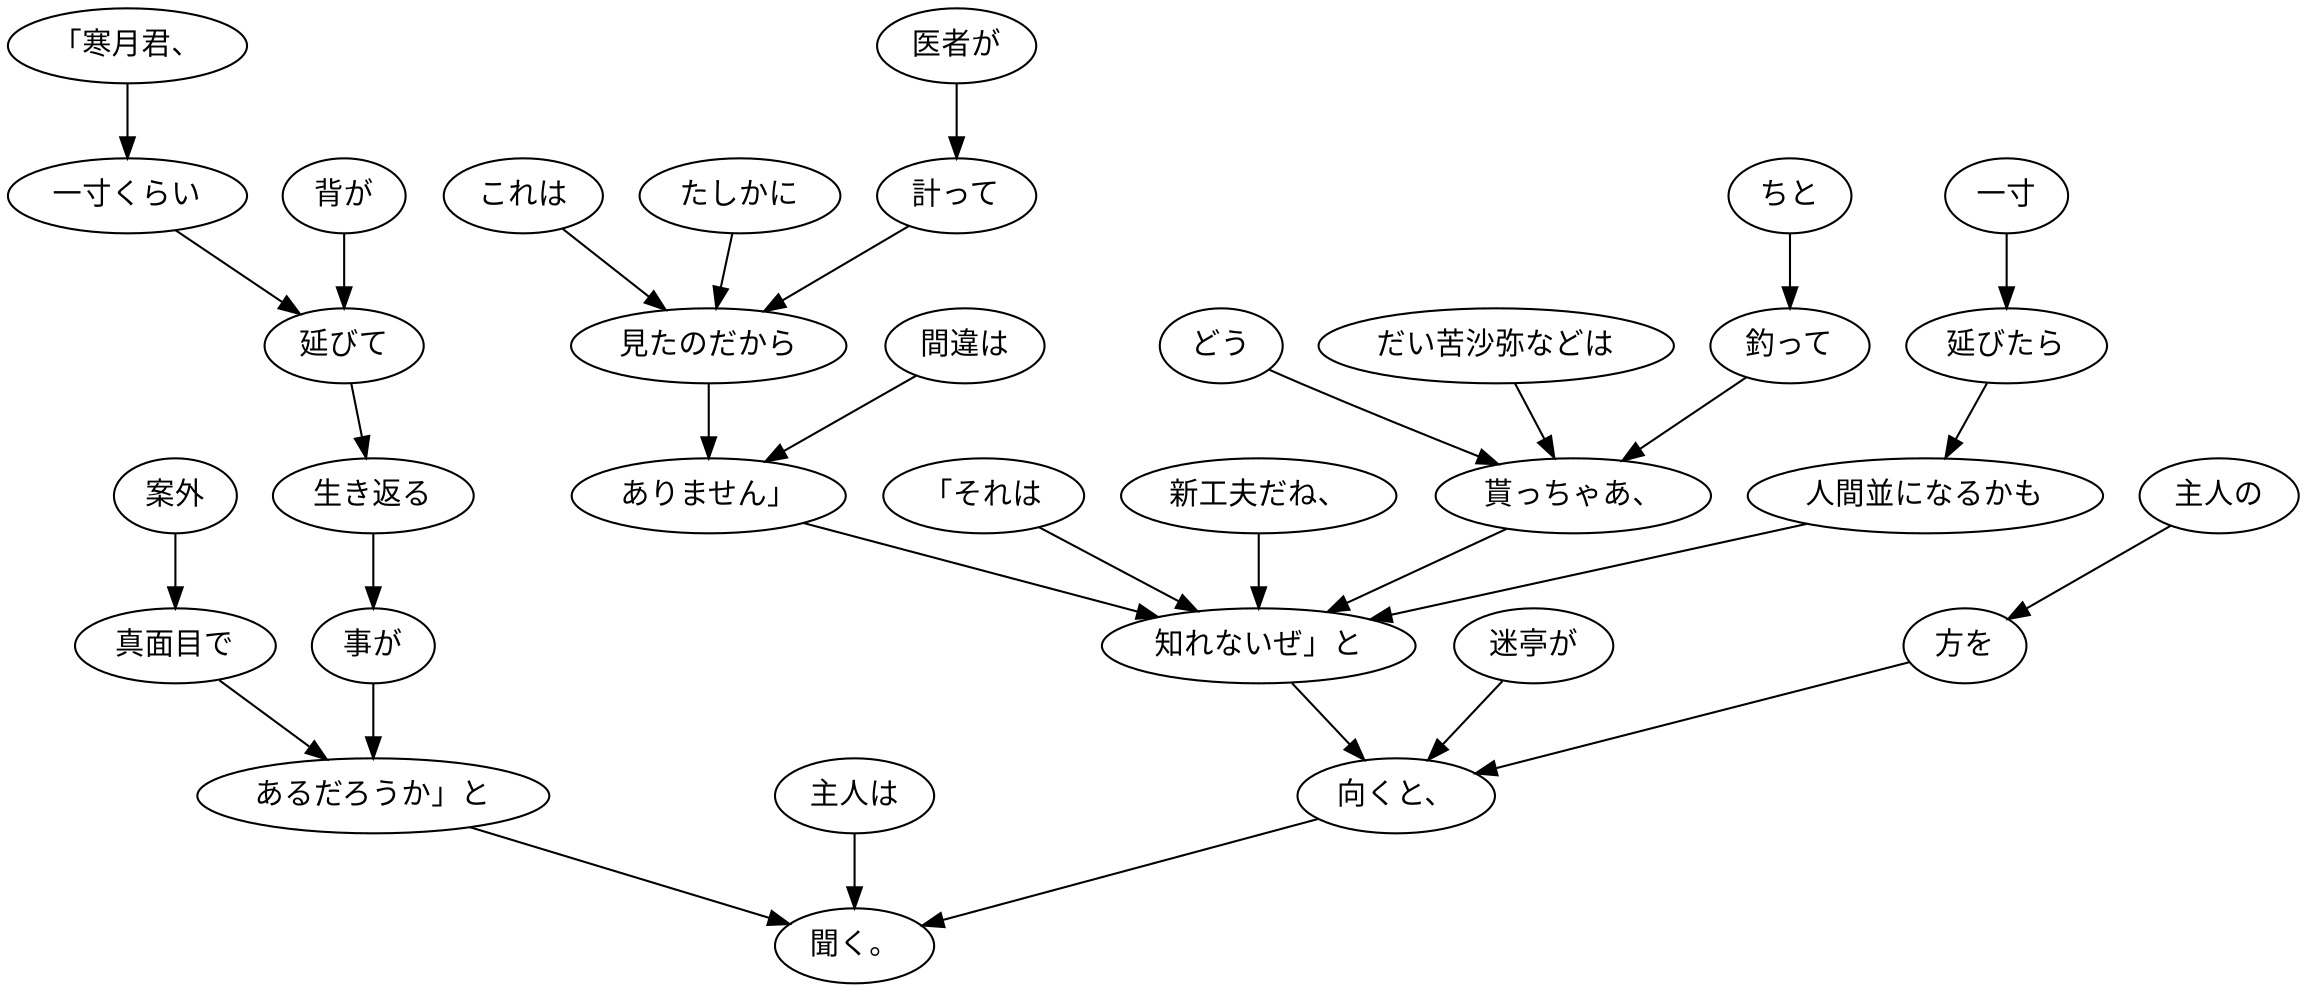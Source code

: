 digraph graph1534 {
	node0 [label="これは"];
	node1 [label="たしかに"];
	node2 [label="医者が"];
	node3 [label="計って"];
	node4 [label="見たのだから"];
	node5 [label="間違は"];
	node6 [label="ありません」"];
	node7 [label="「それは"];
	node8 [label="新工夫だね、"];
	node9 [label="どう"];
	node10 [label="だい苦沙弥などは"];
	node11 [label="ちと"];
	node12 [label="釣って"];
	node13 [label="貰っちゃあ、"];
	node14 [label="一寸"];
	node15 [label="延びたら"];
	node16 [label="人間並になるかも"];
	node17 [label="知れないぜ」と"];
	node18 [label="迷亭が"];
	node19 [label="主人の"];
	node20 [label="方を"];
	node21 [label="向くと、"];
	node22 [label="主人は"];
	node23 [label="案外"];
	node24 [label="真面目で"];
	node25 [label="「寒月君、"];
	node26 [label="一寸くらい"];
	node27 [label="背が"];
	node28 [label="延びて"];
	node29 [label="生き返る"];
	node30 [label="事が"];
	node31 [label="あるだろうか」と"];
	node32 [label="聞く。"];
	node0 -> node4;
	node1 -> node4;
	node2 -> node3;
	node3 -> node4;
	node4 -> node6;
	node5 -> node6;
	node6 -> node17;
	node7 -> node17;
	node8 -> node17;
	node9 -> node13;
	node10 -> node13;
	node11 -> node12;
	node12 -> node13;
	node13 -> node17;
	node14 -> node15;
	node15 -> node16;
	node16 -> node17;
	node17 -> node21;
	node18 -> node21;
	node19 -> node20;
	node20 -> node21;
	node21 -> node32;
	node22 -> node32;
	node23 -> node24;
	node24 -> node31;
	node25 -> node26;
	node26 -> node28;
	node27 -> node28;
	node28 -> node29;
	node29 -> node30;
	node30 -> node31;
	node31 -> node32;
}
